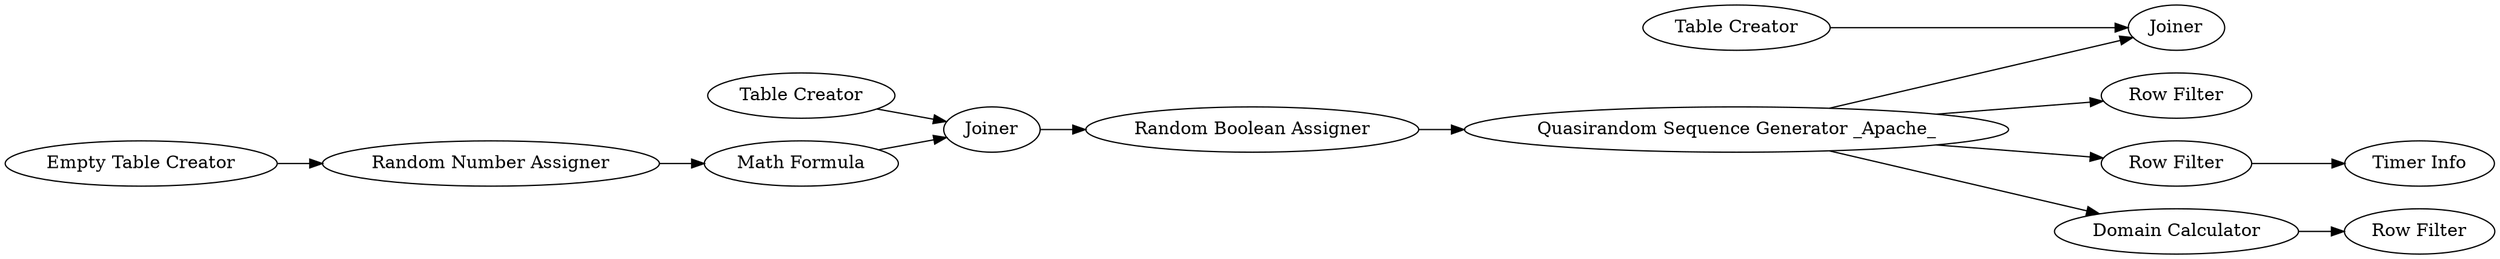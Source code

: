 digraph {
	"6063253515749991170_13" [label="Row Filter"]
	"5623383829692280108_1" [label="Empty Table Creator"]
	"5623383829692280108_5" [label="Table Creator"]
	"5623383829692280108_3" [label="Random Number Assigner"]
	"6063253515749991170_11" [label="Timer Info"]
	"5623383829692280108_6" [label=Joiner]
	"6063253515749991170_15" [label="Row Filter"]
	"5623383829692280108_4" [label="Math Formula"]
	"5623383829692280108_7" [label="Random Boolean Assigner"]
	"6063253515749991170_16" [label="Table Creator"]
	"6063253515749991170_17" [label=Joiner]
	"6063253515749991170_12" [label="Row Filter"]
	"6063253515749991170_14" [label="Domain Calculator"]
	"5623383829692280108_8" [label="Quasirandom Sequence Generator _Apache_"]
	"5623383829692280108_8" -> "6063253515749991170_14"
	"5623383829692280108_8" -> "6063253515749991170_13"
	"6063253515749991170_12" -> "6063253515749991170_11"
	"5623383829692280108_3" -> "5623383829692280108_4"
	"5623383829692280108_8" -> "6063253515749991170_12"
	"6063253515749991170_16" -> "6063253515749991170_17"
	"5623383829692280108_6" -> "5623383829692280108_7"
	"5623383829692280108_1" -> "5623383829692280108_3"
	"5623383829692280108_5" -> "5623383829692280108_6"
	"6063253515749991170_14" -> "6063253515749991170_15"
	"5623383829692280108_8" -> "6063253515749991170_17"
	"5623383829692280108_7" -> "5623383829692280108_8"
	"5623383829692280108_4" -> "5623383829692280108_6"
	rankdir=LR
}
